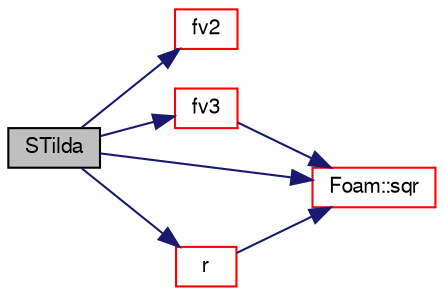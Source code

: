 digraph "STilda"
{
  bgcolor="transparent";
  edge [fontname="FreeSans",fontsize="10",labelfontname="FreeSans",labelfontsize="10"];
  node [fontname="FreeSans",fontsize="10",shape=record];
  rankdir="LR";
  Node1955 [label="STilda",height=0.2,width=0.4,color="black", fillcolor="grey75", style="filled", fontcolor="black"];
  Node1955 -> Node1956 [color="midnightblue",fontsize="10",style="solid",fontname="FreeSans"];
  Node1956 [label="fv2",height=0.2,width=0.4,color="red",URL="$a30902.html#a3067c4cddeedb8aad84629ab09c19db7"];
  Node1955 -> Node2321 [color="midnightblue",fontsize="10",style="solid",fontname="FreeSans"];
  Node2321 [label="fv3",height=0.2,width=0.4,color="red",URL="$a30902.html#a46b17eccd5a65a5e1b2be7f1c6aaa1a2"];
  Node2321 -> Node2322 [color="midnightblue",fontsize="10",style="solid",fontname="FreeSans"];
  Node2322 [label="Foam::sqr",height=0.2,width=0.4,color="red",URL="$a21124.html#a277dc11c581d53826ab5090b08f3b17b"];
  Node1955 -> Node2323 [color="midnightblue",fontsize="10",style="solid",fontname="FreeSans"];
  Node2323 [label="r",height=0.2,width=0.4,color="red",URL="$a30902.html#aa09bad03c099e9110c7649451b27eb1a"];
  Node2323 -> Node2322 [color="midnightblue",fontsize="10",style="solid",fontname="FreeSans"];
  Node1955 -> Node2322 [color="midnightblue",fontsize="10",style="solid",fontname="FreeSans"];
}
